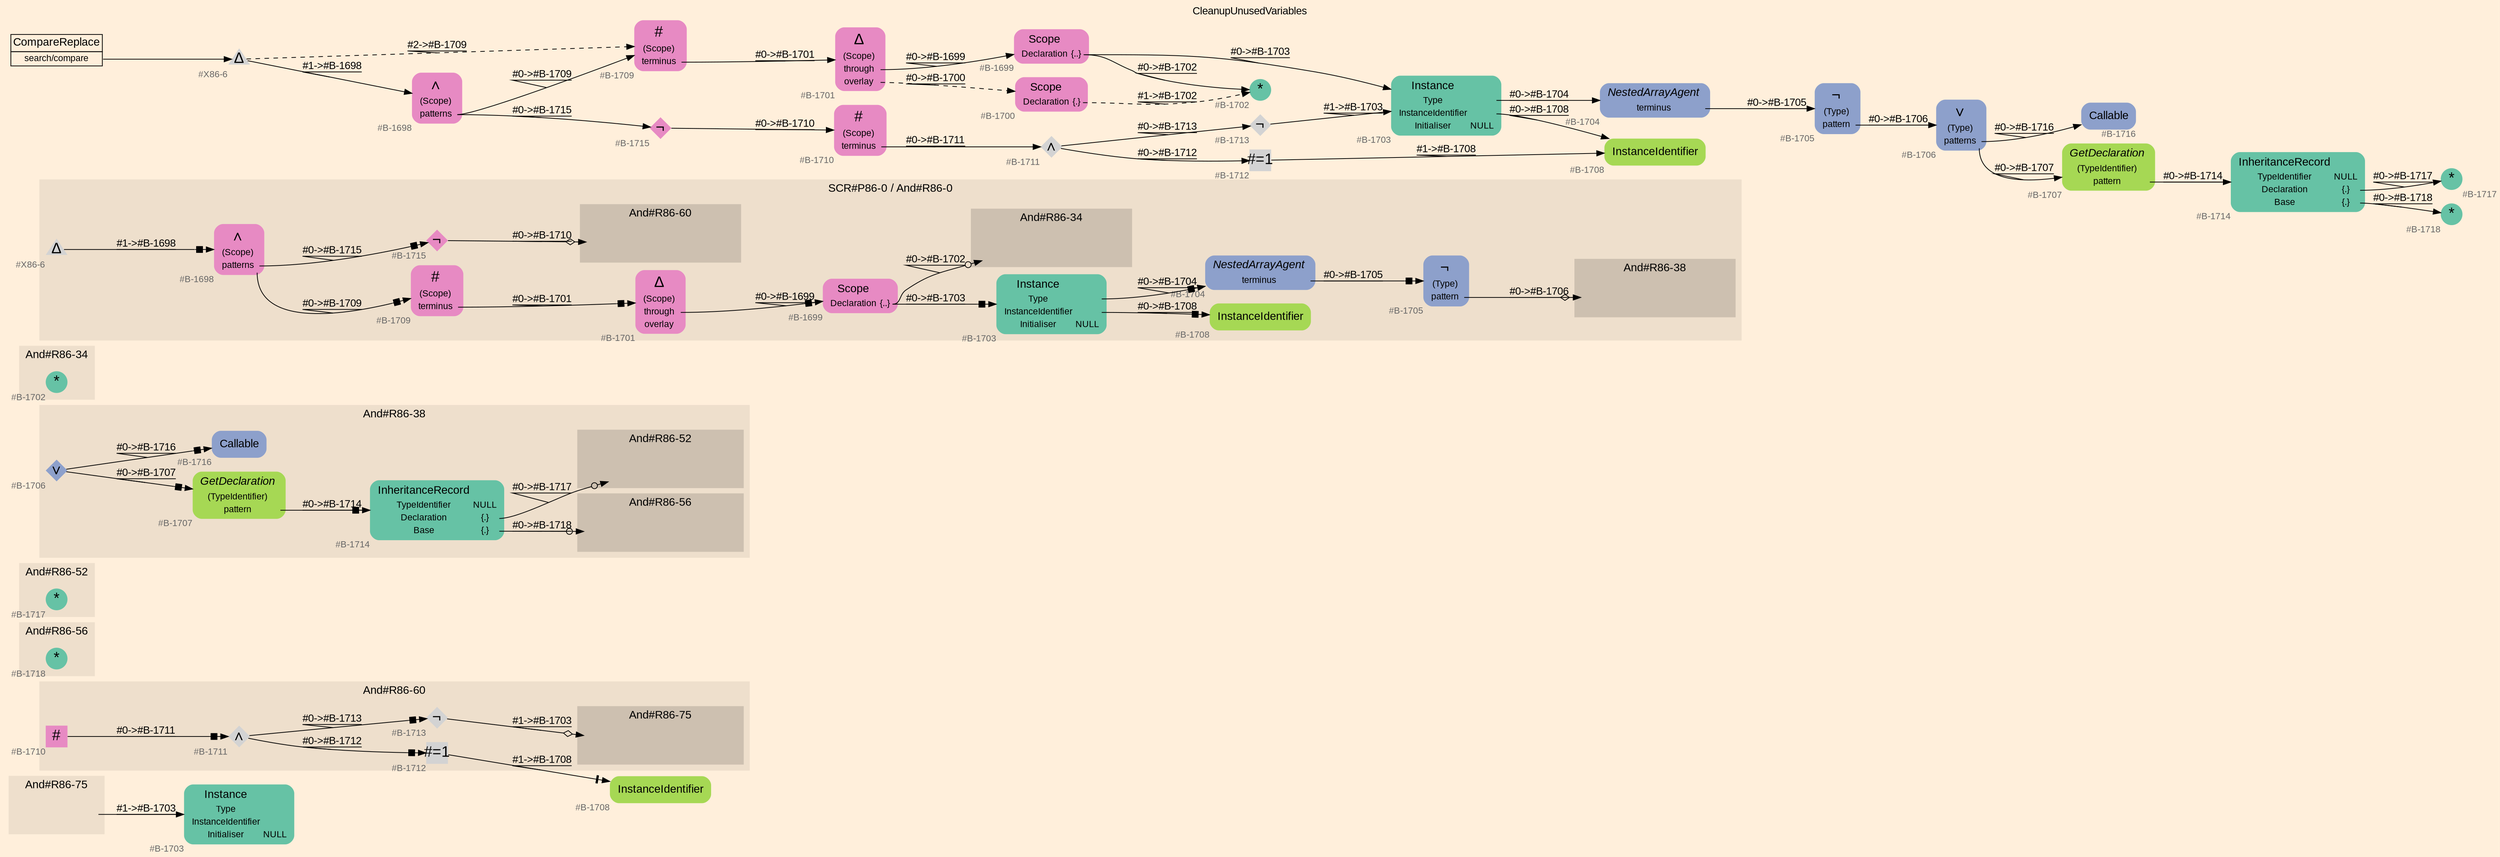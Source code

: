 digraph "CleanupUnusedVariables" {
label = "CleanupUnusedVariables"
labelloc = t
graph [
    rankdir = "LR"
    ranksep = 0.3
    bgcolor = antiquewhite1
    color = black
    fontcolor = black
    fontname = "Arial"
];
node [
    fontname = "Arial"
];
edge [
    fontname = "Arial"
];

// -------------------- figure And#R86-75 --------------------
// -------- region And#R86-75 ----------
subgraph "clusterAnd#R86-75" {
    label = "And#R86-75"
    style = "filled"
    color = antiquewhite2
    fontsize = "15"
    // -------- block And#R86-75/IRIP ----------
    "And#R86-75/IRIP" [
        fontsize = "12"
        fontcolor = grey40
        shape = "none"
        style = "invisible"
    ];
    
}

// -------- block And#R86-75/#B-1703 ----------
"And#R86-75/#B-1703" [
    fillcolor = "/set28/1"
    xlabel = "#B-1703"
    fontsize = "12"
    fontcolor = grey40
    shape = "plaintext"
    label = <<TABLE BORDER="0" CELLBORDER="0" CELLSPACING="0">
     <TR><TD><FONT COLOR="black" POINT-SIZE="15">Instance</FONT></TD></TR>
     <TR><TD><FONT COLOR="black" POINT-SIZE="12">Type</FONT></TD><TD PORT="port0"></TD></TR>
     <TR><TD><FONT COLOR="black" POINT-SIZE="12">InstanceIdentifier</FONT></TD><TD PORT="port1"></TD></TR>
     <TR><TD><FONT COLOR="black" POINT-SIZE="12">Initialiser</FONT></TD><TD PORT="port2"><FONT COLOR="black" POINT-SIZE="12">NULL</FONT></TD></TR>
    </TABLE>>
    style = "rounded,filled"
];

"And#R86-75/IRIP" -> "And#R86-75/#B-1703" [
    label = "#1-&gt;#B-1703"
    decorate = true
    color = black
    fontcolor = black
];


// -------------------- figure And#R86-60 --------------------
// -------- region And#R86-60 ----------
subgraph "clusterAnd#R86-60" {
    label = "And#R86-60"
    style = "filled"
    color = antiquewhite2
    fontsize = "15"
    // -------- block And#R86-60/#B-1710 ----------
    "And#R86-60/#B-1710" [
        fillcolor = "/set28/4"
        xlabel = "#B-1710"
        fontsize = "12"
        fontcolor = grey40
        shape = "square"
        label = <<FONT COLOR="black" POINT-SIZE="20">#</FONT>>
        style = "filled"
        penwidth = 0.0
        fixedsize = true
        width = 0.4
        height = 0.4
    ];
    
    // -------- block And#R86-60/#B-1711 ----------
    "And#R86-60/#B-1711" [
        xlabel = "#B-1711"
        fontsize = "12"
        fontcolor = grey40
        shape = "diamond"
        label = <<FONT COLOR="black" POINT-SIZE="20">∧</FONT>>
        style = "filled"
        penwidth = 0.0
        fixedsize = true
        width = 0.4
        height = 0.4
    ];
    
    // -------- block And#R86-60/#B-1712 ----------
    "And#R86-60/#B-1712" [
        xlabel = "#B-1712"
        fontsize = "12"
        fontcolor = grey40
        shape = "square"
        label = <<FONT COLOR="black" POINT-SIZE="20">#=1</FONT>>
        style = "filled"
        penwidth = 0.0
        fixedsize = true
        width = 0.4
        height = 0.4
    ];
    
    // -------- block And#R86-60/#B-1713 ----------
    "And#R86-60/#B-1713" [
        xlabel = "#B-1713"
        fontsize = "12"
        fontcolor = grey40
        shape = "diamond"
        label = <<FONT COLOR="black" POINT-SIZE="20">¬</FONT>>
        style = "filled"
        penwidth = 0.0
        fixedsize = true
        width = 0.4
        height = 0.4
    ];
    
    // -------- region And#R86-60/And#R86-75 ----------
    subgraph "clusterAnd#R86-60/And#R86-75" {
        label = "And#R86-75"
        style = "filled"
        color = antiquewhite3
        fontsize = "15"
        // -------- block And#R86-60/And#R86-75/#B-1703 ----------
        "And#R86-60/And#R86-75/#B-1703" [
            fillcolor = "/set28/1"
            xlabel = "#B-1703"
            fontsize = "12"
            fontcolor = grey40
            shape = "none"
            style = "invisible"
        ];
        
    }
    
}

// -------- block And#R86-60/#B-1708 ----------
"And#R86-60/#B-1708" [
    fillcolor = "/set28/5"
    xlabel = "#B-1708"
    fontsize = "12"
    fontcolor = grey40
    shape = "plaintext"
    label = <<TABLE BORDER="0" CELLBORDER="0" CELLSPACING="0">
     <TR><TD><FONT COLOR="black" POINT-SIZE="15">InstanceIdentifier</FONT></TD></TR>
    </TABLE>>
    style = "rounded,filled"
];

"And#R86-60/#B-1710" -> "And#R86-60/#B-1711" [
    arrowhead="normalnonebox"
    label = "#0-&gt;#B-1711"
    decorate = true
    color = black
    fontcolor = black
];

"And#R86-60/#B-1711" -> "And#R86-60/#B-1712" [
    arrowhead="normalnonebox"
    label = "#0-&gt;#B-1712"
    decorate = true
    color = black
    fontcolor = black
];

"And#R86-60/#B-1711" -> "And#R86-60/#B-1713" [
    arrowhead="normalnonebox"
    label = "#0-&gt;#B-1713"
    decorate = true
    color = black
    fontcolor = black
];

"And#R86-60/#B-1712" -> "And#R86-60/#B-1708" [
    arrowhead="normalnonetee"
    label = "#1-&gt;#B-1708"
    decorate = true
    color = black
    fontcolor = black
];

"And#R86-60/#B-1713" -> "And#R86-60/And#R86-75/#B-1703" [
    arrowhead="normalnoneodiamond"
    label = "#1-&gt;#B-1703"
    decorate = true
    color = black
    fontcolor = black
];


// -------------------- figure And#R86-56 --------------------
// -------- region And#R86-56 ----------
subgraph "clusterAnd#R86-56" {
    label = "And#R86-56"
    style = "filled"
    color = antiquewhite2
    fontsize = "15"
    // -------- block And#R86-56/#B-1718 ----------
    "And#R86-56/#B-1718" [
        fillcolor = "/set28/1"
        xlabel = "#B-1718"
        fontsize = "12"
        fontcolor = grey40
        shape = "circle"
        label = <<FONT COLOR="black" POINT-SIZE="20">*</FONT>>
        style = "filled"
        penwidth = 0.0
        fixedsize = true
        width = 0.4
        height = 0.4
    ];
    
}


// -------------------- figure And#R86-52 --------------------
// -------- region And#R86-52 ----------
subgraph "clusterAnd#R86-52" {
    label = "And#R86-52"
    style = "filled"
    color = antiquewhite2
    fontsize = "15"
    // -------- block And#R86-52/#B-1717 ----------
    "And#R86-52/#B-1717" [
        fillcolor = "/set28/1"
        xlabel = "#B-1717"
        fontsize = "12"
        fontcolor = grey40
        shape = "circle"
        label = <<FONT COLOR="black" POINT-SIZE="20">*</FONT>>
        style = "filled"
        penwidth = 0.0
        fixedsize = true
        width = 0.4
        height = 0.4
    ];
    
}


// -------------------- figure And#R86-38 --------------------
// -------- region And#R86-38 ----------
subgraph "clusterAnd#R86-38" {
    label = "And#R86-38"
    style = "filled"
    color = antiquewhite2
    fontsize = "15"
    // -------- block And#R86-38/#B-1706 ----------
    "And#R86-38/#B-1706" [
        fillcolor = "/set28/3"
        xlabel = "#B-1706"
        fontsize = "12"
        fontcolor = grey40
        shape = "diamond"
        label = <<FONT COLOR="black" POINT-SIZE="20">∨</FONT>>
        style = "filled"
        penwidth = 0.0
        fixedsize = true
        width = 0.4
        height = 0.4
    ];
    
    // -------- block And#R86-38/#B-1707 ----------
    "And#R86-38/#B-1707" [
        fillcolor = "/set28/5"
        xlabel = "#B-1707"
        fontsize = "12"
        fontcolor = grey40
        shape = "plaintext"
        label = <<TABLE BORDER="0" CELLBORDER="0" CELLSPACING="0">
         <TR><TD><FONT COLOR="black" POINT-SIZE="15"><I>GetDeclaration</I></FONT></TD></TR>
         <TR><TD><FONT COLOR="black" POINT-SIZE="12">(TypeIdentifier)</FONT></TD><TD PORT="port0"></TD></TR>
         <TR><TD><FONT COLOR="black" POINT-SIZE="12">pattern</FONT></TD><TD PORT="port1"></TD></TR>
        </TABLE>>
        style = "rounded,filled"
    ];
    
    // -------- block And#R86-38/#B-1714 ----------
    "And#R86-38/#B-1714" [
        fillcolor = "/set28/1"
        xlabel = "#B-1714"
        fontsize = "12"
        fontcolor = grey40
        shape = "plaintext"
        label = <<TABLE BORDER="0" CELLBORDER="0" CELLSPACING="0">
         <TR><TD><FONT COLOR="black" POINT-SIZE="15">InheritanceRecord</FONT></TD></TR>
         <TR><TD><FONT COLOR="black" POINT-SIZE="12">TypeIdentifier</FONT></TD><TD PORT="port0"><FONT COLOR="black" POINT-SIZE="12">NULL</FONT></TD></TR>
         <TR><TD><FONT COLOR="black" POINT-SIZE="12">Declaration</FONT></TD><TD PORT="port1"><FONT COLOR="black" POINT-SIZE="12">{.}</FONT></TD></TR>
         <TR><TD><FONT COLOR="black" POINT-SIZE="12">Base</FONT></TD><TD PORT="port2"><FONT COLOR="black" POINT-SIZE="12">{.}</FONT></TD></TR>
        </TABLE>>
        style = "rounded,filled"
    ];
    
    // -------- block And#R86-38/#B-1716 ----------
    "And#R86-38/#B-1716" [
        fillcolor = "/set28/3"
        xlabel = "#B-1716"
        fontsize = "12"
        fontcolor = grey40
        shape = "plaintext"
        label = <<TABLE BORDER="0" CELLBORDER="0" CELLSPACING="0">
         <TR><TD><FONT COLOR="black" POINT-SIZE="15">Callable</FONT></TD></TR>
        </TABLE>>
        style = "rounded,filled"
    ];
    
    // -------- region And#R86-38/And#R86-52 ----------
    subgraph "clusterAnd#R86-38/And#R86-52" {
        label = "And#R86-52"
        style = "filled"
        color = antiquewhite3
        fontsize = "15"
        // -------- block And#R86-38/And#R86-52/#B-1717 ----------
        "And#R86-38/And#R86-52/#B-1717" [
            fillcolor = "/set28/1"
            xlabel = "#B-1717"
            fontsize = "12"
            fontcolor = grey40
            shape = "none"
            style = "invisible"
        ];
        
    }
    
    // -------- region And#R86-38/And#R86-56 ----------
    subgraph "clusterAnd#R86-38/And#R86-56" {
        label = "And#R86-56"
        style = "filled"
        color = antiquewhite3
        fontsize = "15"
        // -------- block And#R86-38/And#R86-56/#B-1718 ----------
        "And#R86-38/And#R86-56/#B-1718" [
            fillcolor = "/set28/1"
            xlabel = "#B-1718"
            fontsize = "12"
            fontcolor = grey40
            shape = "none"
            style = "invisible"
        ];
        
    }
    
}

"And#R86-38/#B-1706" -> "And#R86-38/#B-1716" [
    arrowhead="normalnonebox"
    label = "#0-&gt;#B-1716"
    decorate = true
    color = black
    fontcolor = black
];

"And#R86-38/#B-1706" -> "And#R86-38/#B-1707" [
    arrowhead="normalnonebox"
    label = "#0-&gt;#B-1707"
    decorate = true
    color = black
    fontcolor = black
];

"And#R86-38/#B-1707":port1 -> "And#R86-38/#B-1714" [
    arrowhead="normalnonebox"
    label = "#0-&gt;#B-1714"
    decorate = true
    color = black
    fontcolor = black
];

"And#R86-38/#B-1714":port1 -> "And#R86-38/And#R86-52/#B-1717" [
    arrowhead="normalnoneodot"
    label = "#0-&gt;#B-1717"
    decorate = true
    color = black
    fontcolor = black
];

"And#R86-38/#B-1714":port2 -> "And#R86-38/And#R86-56/#B-1718" [
    arrowhead="normalnoneodot"
    label = "#0-&gt;#B-1718"
    decorate = true
    color = black
    fontcolor = black
];


// -------------------- figure And#R86-34 --------------------
// -------- region And#R86-34 ----------
subgraph "clusterAnd#R86-34" {
    label = "And#R86-34"
    style = "filled"
    color = antiquewhite2
    fontsize = "15"
    // -------- block And#R86-34/#B-1702 ----------
    "And#R86-34/#B-1702" [
        fillcolor = "/set28/1"
        xlabel = "#B-1702"
        fontsize = "12"
        fontcolor = grey40
        shape = "circle"
        label = <<FONT COLOR="black" POINT-SIZE="20">*</FONT>>
        style = "filled"
        penwidth = 0.0
        fixedsize = true
        width = 0.4
        height = 0.4
    ];
    
}


// -------------------- figure And#R86-0 --------------------
// -------- region And#R86-0 ----------
subgraph "clusterAnd#R86-0" {
    label = "SCR#P86-0 / And#R86-0"
    style = "filled"
    color = antiquewhite2
    fontsize = "15"
    // -------- block And#R86-0/#B-1698 ----------
    "And#R86-0/#B-1698" [
        fillcolor = "/set28/4"
        xlabel = "#B-1698"
        fontsize = "12"
        fontcolor = grey40
        shape = "plaintext"
        label = <<TABLE BORDER="0" CELLBORDER="0" CELLSPACING="0">
         <TR><TD><FONT COLOR="black" POINT-SIZE="20">∧</FONT></TD></TR>
         <TR><TD><FONT COLOR="black" POINT-SIZE="12">(Scope)</FONT></TD><TD PORT="port0"></TD></TR>
         <TR><TD><FONT COLOR="black" POINT-SIZE="12">patterns</FONT></TD><TD PORT="port1"></TD></TR>
        </TABLE>>
        style = "rounded,filled"
    ];
    
    // -------- block And#R86-0/#B-1699 ----------
    "And#R86-0/#B-1699" [
        fillcolor = "/set28/4"
        xlabel = "#B-1699"
        fontsize = "12"
        fontcolor = grey40
        shape = "plaintext"
        label = <<TABLE BORDER="0" CELLBORDER="0" CELLSPACING="0">
         <TR><TD><FONT COLOR="black" POINT-SIZE="15">Scope</FONT></TD></TR>
         <TR><TD><FONT COLOR="black" POINT-SIZE="12">Declaration</FONT></TD><TD PORT="port0"><FONT COLOR="black" POINT-SIZE="12">{..}</FONT></TD></TR>
        </TABLE>>
        style = "rounded,filled"
    ];
    
    // -------- block And#R86-0/#B-1701 ----------
    "And#R86-0/#B-1701" [
        fillcolor = "/set28/4"
        xlabel = "#B-1701"
        fontsize = "12"
        fontcolor = grey40
        shape = "plaintext"
        label = <<TABLE BORDER="0" CELLBORDER="0" CELLSPACING="0">
         <TR><TD><FONT COLOR="black" POINT-SIZE="20">Δ</FONT></TD></TR>
         <TR><TD><FONT COLOR="black" POINT-SIZE="12">(Scope)</FONT></TD><TD PORT="port0"></TD></TR>
         <TR><TD><FONT COLOR="black" POINT-SIZE="12">through</FONT></TD><TD PORT="port1"></TD></TR>
         <TR><TD><FONT COLOR="black" POINT-SIZE="12">overlay</FONT></TD><TD PORT="port2"></TD></TR>
        </TABLE>>
        style = "rounded,filled"
    ];
    
    // -------- block And#R86-0/#B-1703 ----------
    "And#R86-0/#B-1703" [
        fillcolor = "/set28/1"
        xlabel = "#B-1703"
        fontsize = "12"
        fontcolor = grey40
        shape = "plaintext"
        label = <<TABLE BORDER="0" CELLBORDER="0" CELLSPACING="0">
         <TR><TD><FONT COLOR="black" POINT-SIZE="15">Instance</FONT></TD></TR>
         <TR><TD><FONT COLOR="black" POINT-SIZE="12">Type</FONT></TD><TD PORT="port0"></TD></TR>
         <TR><TD><FONT COLOR="black" POINT-SIZE="12">InstanceIdentifier</FONT></TD><TD PORT="port1"></TD></TR>
         <TR><TD><FONT COLOR="black" POINT-SIZE="12">Initialiser</FONT></TD><TD PORT="port2"><FONT COLOR="black" POINT-SIZE="12">NULL</FONT></TD></TR>
        </TABLE>>
        style = "rounded,filled"
    ];
    
    // -------- block And#R86-0/#B-1704 ----------
    "And#R86-0/#B-1704" [
        fillcolor = "/set28/3"
        xlabel = "#B-1704"
        fontsize = "12"
        fontcolor = grey40
        shape = "plaintext"
        label = <<TABLE BORDER="0" CELLBORDER="0" CELLSPACING="0">
         <TR><TD><FONT COLOR="black" POINT-SIZE="15"><I>NestedArrayAgent</I></FONT></TD></TR>
         <TR><TD><FONT COLOR="black" POINT-SIZE="12">terminus</FONT></TD><TD PORT="port0"></TD></TR>
        </TABLE>>
        style = "rounded,filled"
    ];
    
    // -------- block And#R86-0/#B-1705 ----------
    "And#R86-0/#B-1705" [
        fillcolor = "/set28/3"
        xlabel = "#B-1705"
        fontsize = "12"
        fontcolor = grey40
        shape = "plaintext"
        label = <<TABLE BORDER="0" CELLBORDER="0" CELLSPACING="0">
         <TR><TD><FONT COLOR="black" POINT-SIZE="20">¬</FONT></TD></TR>
         <TR><TD><FONT COLOR="black" POINT-SIZE="12">(Type)</FONT></TD><TD PORT="port0"></TD></TR>
         <TR><TD><FONT COLOR="black" POINT-SIZE="12">pattern</FONT></TD><TD PORT="port1"></TD></TR>
        </TABLE>>
        style = "rounded,filled"
    ];
    
    // -------- block And#R86-0/#B-1708 ----------
    "And#R86-0/#B-1708" [
        fillcolor = "/set28/5"
        xlabel = "#B-1708"
        fontsize = "12"
        fontcolor = grey40
        shape = "plaintext"
        label = <<TABLE BORDER="0" CELLBORDER="0" CELLSPACING="0">
         <TR><TD><FONT COLOR="black" POINT-SIZE="15">InstanceIdentifier</FONT></TD></TR>
        </TABLE>>
        style = "rounded,filled"
    ];
    
    // -------- block And#R86-0/#B-1709 ----------
    "And#R86-0/#B-1709" [
        fillcolor = "/set28/4"
        xlabel = "#B-1709"
        fontsize = "12"
        fontcolor = grey40
        shape = "plaintext"
        label = <<TABLE BORDER="0" CELLBORDER="0" CELLSPACING="0">
         <TR><TD><FONT COLOR="black" POINT-SIZE="20">#</FONT></TD></TR>
         <TR><TD><FONT COLOR="black" POINT-SIZE="12">(Scope)</FONT></TD><TD PORT="port0"></TD></TR>
         <TR><TD><FONT COLOR="black" POINT-SIZE="12">terminus</FONT></TD><TD PORT="port1"></TD></TR>
        </TABLE>>
        style = "rounded,filled"
    ];
    
    // -------- block And#R86-0/#B-1715 ----------
    "And#R86-0/#B-1715" [
        fillcolor = "/set28/4"
        xlabel = "#B-1715"
        fontsize = "12"
        fontcolor = grey40
        shape = "diamond"
        label = <<FONT COLOR="black" POINT-SIZE="20">¬</FONT>>
        style = "filled"
        penwidth = 0.0
        fixedsize = true
        width = 0.4
        height = 0.4
    ];
    
    // -------- block And#R86-0/#X86-6 ----------
    "And#R86-0/#X86-6" [
        xlabel = "#X86-6"
        fontsize = "12"
        fontcolor = grey40
        shape = "triangle"
        label = <<FONT COLOR="black" POINT-SIZE="20">Δ</FONT>>
        style = "filled"
        penwidth = 0.0
        fixedsize = true
        width = 0.4
        height = 0.4
    ];
    
    // -------- region And#R86-0/And#R86-34 ----------
    subgraph "clusterAnd#R86-0/And#R86-34" {
        label = "And#R86-34"
        style = "filled"
        color = antiquewhite3
        fontsize = "15"
        // -------- block And#R86-0/And#R86-34/#B-1702 ----------
        "And#R86-0/And#R86-34/#B-1702" [
            fillcolor = "/set28/1"
            xlabel = "#B-1702"
            fontsize = "12"
            fontcolor = grey40
            shape = "none"
            style = "invisible"
        ];
        
    }
    
    // -------- region And#R86-0/And#R86-38 ----------
    subgraph "clusterAnd#R86-0/And#R86-38" {
        label = "And#R86-38"
        style = "filled"
        color = antiquewhite3
        fontsize = "15"
        // -------- block And#R86-0/And#R86-38/#B-1706 ----------
        "And#R86-0/And#R86-38/#B-1706" [
            fillcolor = "/set28/3"
            xlabel = "#B-1706"
            fontsize = "12"
            fontcolor = grey40
            shape = "none"
            style = "invisible"
        ];
        
    }
    
    // -------- region And#R86-0/And#R86-60 ----------
    subgraph "clusterAnd#R86-0/And#R86-60" {
        label = "And#R86-60"
        style = "filled"
        color = antiquewhite3
        fontsize = "15"
        // -------- block And#R86-0/And#R86-60/#B-1710 ----------
        "And#R86-0/And#R86-60/#B-1710" [
            fillcolor = "/set28/4"
            xlabel = "#B-1710"
            fontsize = "12"
            fontcolor = grey40
            shape = "none"
            style = "invisible"
        ];
        
    }
    
}

"And#R86-0/#B-1698":port1 -> "And#R86-0/#B-1709" [
    arrowhead="normalnonebox"
    label = "#0-&gt;#B-1709"
    decorate = true
    color = black
    fontcolor = black
];

"And#R86-0/#B-1698":port1 -> "And#R86-0/#B-1715" [
    arrowhead="normalnonebox"
    label = "#0-&gt;#B-1715"
    decorate = true
    color = black
    fontcolor = black
];

"And#R86-0/#B-1699":port0 -> "And#R86-0/#B-1703" [
    arrowhead="normalnonebox"
    label = "#0-&gt;#B-1703"
    decorate = true
    color = black
    fontcolor = black
];

"And#R86-0/#B-1699":port0 -> "And#R86-0/And#R86-34/#B-1702" [
    arrowhead="normalnoneodot"
    label = "#0-&gt;#B-1702"
    decorate = true
    color = black
    fontcolor = black
];

"And#R86-0/#B-1701":port1 -> "And#R86-0/#B-1699" [
    arrowhead="normalnonebox"
    label = "#0-&gt;#B-1699"
    decorate = true
    color = black
    fontcolor = black
];

"And#R86-0/#B-1703":port0 -> "And#R86-0/#B-1704" [
    arrowhead="normalnonebox"
    label = "#0-&gt;#B-1704"
    decorate = true
    color = black
    fontcolor = black
];

"And#R86-0/#B-1703":port1 -> "And#R86-0/#B-1708" [
    arrowhead="normalnonebox"
    label = "#0-&gt;#B-1708"
    decorate = true
    color = black
    fontcolor = black
];

"And#R86-0/#B-1704":port0 -> "And#R86-0/#B-1705" [
    arrowhead="normalnonebox"
    label = "#0-&gt;#B-1705"
    decorate = true
    color = black
    fontcolor = black
];

"And#R86-0/#B-1705":port1 -> "And#R86-0/And#R86-38/#B-1706" [
    arrowhead="normalnoneodiamond"
    label = "#0-&gt;#B-1706"
    decorate = true
    color = black
    fontcolor = black
];

"And#R86-0/#B-1709":port1 -> "And#R86-0/#B-1701" [
    arrowhead="normalnonebox"
    label = "#0-&gt;#B-1701"
    decorate = true
    color = black
    fontcolor = black
];

"And#R86-0/#B-1715" -> "And#R86-0/And#R86-60/#B-1710" [
    arrowhead="normalnoneodiamond"
    label = "#0-&gt;#B-1710"
    decorate = true
    color = black
    fontcolor = black
];

"And#R86-0/#X86-6" -> "And#R86-0/#B-1698" [
    arrowhead="normalnonebox"
    label = "#1-&gt;#B-1698"
    decorate = true
    color = black
    fontcolor = black
];


// -------------------- transformation figure --------------------
// -------- block CR#X86-7 ----------
"CR#X86-7" [
    fillcolor = antiquewhite1
    fontsize = "12"
    fontcolor = grey40
    shape = "plaintext"
    label = <<TABLE BORDER="0" CELLBORDER="1" CELLSPACING="0">
     <TR><TD><FONT COLOR="black" POINT-SIZE="15">CompareReplace</FONT></TD></TR>
     <TR><TD PORT="port0"><FONT COLOR="black" POINT-SIZE="12">search/compare</FONT></TD></TR>
    </TABLE>>
    style = "filled"
    color = black
];

// -------- block #X86-6 ----------
"#X86-6" [
    xlabel = "#X86-6"
    fontsize = "12"
    fontcolor = grey40
    shape = "triangle"
    label = <<FONT COLOR="black" POINT-SIZE="20">Δ</FONT>>
    style = "filled"
    penwidth = 0.0
    fixedsize = true
    width = 0.4
    height = 0.4
];

// -------- block #B-1698 ----------
"#B-1698" [
    fillcolor = "/set28/4"
    xlabel = "#B-1698"
    fontsize = "12"
    fontcolor = grey40
    shape = "plaintext"
    label = <<TABLE BORDER="0" CELLBORDER="0" CELLSPACING="0">
     <TR><TD><FONT COLOR="black" POINT-SIZE="20">∧</FONT></TD></TR>
     <TR><TD><FONT COLOR="black" POINT-SIZE="12">(Scope)</FONT></TD><TD PORT="port0"></TD></TR>
     <TR><TD><FONT COLOR="black" POINT-SIZE="12">patterns</FONT></TD><TD PORT="port1"></TD></TR>
    </TABLE>>
    style = "rounded,filled"
];

// -------- block #B-1709 ----------
"#B-1709" [
    fillcolor = "/set28/4"
    xlabel = "#B-1709"
    fontsize = "12"
    fontcolor = grey40
    shape = "plaintext"
    label = <<TABLE BORDER="0" CELLBORDER="0" CELLSPACING="0">
     <TR><TD><FONT COLOR="black" POINT-SIZE="20">#</FONT></TD></TR>
     <TR><TD><FONT COLOR="black" POINT-SIZE="12">(Scope)</FONT></TD><TD PORT="port0"></TD></TR>
     <TR><TD><FONT COLOR="black" POINT-SIZE="12">terminus</FONT></TD><TD PORT="port1"></TD></TR>
    </TABLE>>
    style = "rounded,filled"
];

// -------- block #B-1701 ----------
"#B-1701" [
    fillcolor = "/set28/4"
    xlabel = "#B-1701"
    fontsize = "12"
    fontcolor = grey40
    shape = "plaintext"
    label = <<TABLE BORDER="0" CELLBORDER="0" CELLSPACING="0">
     <TR><TD><FONT COLOR="black" POINT-SIZE="20">Δ</FONT></TD></TR>
     <TR><TD><FONT COLOR="black" POINT-SIZE="12">(Scope)</FONT></TD><TD PORT="port0"></TD></TR>
     <TR><TD><FONT COLOR="black" POINT-SIZE="12">through</FONT></TD><TD PORT="port1"></TD></TR>
     <TR><TD><FONT COLOR="black" POINT-SIZE="12">overlay</FONT></TD><TD PORT="port2"></TD></TR>
    </TABLE>>
    style = "rounded,filled"
];

// -------- block #B-1699 ----------
"#B-1699" [
    fillcolor = "/set28/4"
    xlabel = "#B-1699"
    fontsize = "12"
    fontcolor = grey40
    shape = "plaintext"
    label = <<TABLE BORDER="0" CELLBORDER="0" CELLSPACING="0">
     <TR><TD><FONT COLOR="black" POINT-SIZE="15">Scope</FONT></TD></TR>
     <TR><TD><FONT COLOR="black" POINT-SIZE="12">Declaration</FONT></TD><TD PORT="port0"><FONT COLOR="black" POINT-SIZE="12">{..}</FONT></TD></TR>
    </TABLE>>
    style = "rounded,filled"
];

// -------- block #B-1703 ----------
"#B-1703" [
    fillcolor = "/set28/1"
    xlabel = "#B-1703"
    fontsize = "12"
    fontcolor = grey40
    shape = "plaintext"
    label = <<TABLE BORDER="0" CELLBORDER="0" CELLSPACING="0">
     <TR><TD><FONT COLOR="black" POINT-SIZE="15">Instance</FONT></TD></TR>
     <TR><TD><FONT COLOR="black" POINT-SIZE="12">Type</FONT></TD><TD PORT="port0"></TD></TR>
     <TR><TD><FONT COLOR="black" POINT-SIZE="12">InstanceIdentifier</FONT></TD><TD PORT="port1"></TD></TR>
     <TR><TD><FONT COLOR="black" POINT-SIZE="12">Initialiser</FONT></TD><TD PORT="port2"><FONT COLOR="black" POINT-SIZE="12">NULL</FONT></TD></TR>
    </TABLE>>
    style = "rounded,filled"
];

// -------- block #B-1704 ----------
"#B-1704" [
    fillcolor = "/set28/3"
    xlabel = "#B-1704"
    fontsize = "12"
    fontcolor = grey40
    shape = "plaintext"
    label = <<TABLE BORDER="0" CELLBORDER="0" CELLSPACING="0">
     <TR><TD><FONT COLOR="black" POINT-SIZE="15"><I>NestedArrayAgent</I></FONT></TD></TR>
     <TR><TD><FONT COLOR="black" POINT-SIZE="12">terminus</FONT></TD><TD PORT="port0"></TD></TR>
    </TABLE>>
    style = "rounded,filled"
];

// -------- block #B-1705 ----------
"#B-1705" [
    fillcolor = "/set28/3"
    xlabel = "#B-1705"
    fontsize = "12"
    fontcolor = grey40
    shape = "plaintext"
    label = <<TABLE BORDER="0" CELLBORDER="0" CELLSPACING="0">
     <TR><TD><FONT COLOR="black" POINT-SIZE="20">¬</FONT></TD></TR>
     <TR><TD><FONT COLOR="black" POINT-SIZE="12">(Type)</FONT></TD><TD PORT="port0"></TD></TR>
     <TR><TD><FONT COLOR="black" POINT-SIZE="12">pattern</FONT></TD><TD PORT="port1"></TD></TR>
    </TABLE>>
    style = "rounded,filled"
];

// -------- block #B-1706 ----------
"#B-1706" [
    fillcolor = "/set28/3"
    xlabel = "#B-1706"
    fontsize = "12"
    fontcolor = grey40
    shape = "plaintext"
    label = <<TABLE BORDER="0" CELLBORDER="0" CELLSPACING="0">
     <TR><TD><FONT COLOR="black" POINT-SIZE="20">∨</FONT></TD></TR>
     <TR><TD><FONT COLOR="black" POINT-SIZE="12">(Type)</FONT></TD><TD PORT="port0"></TD></TR>
     <TR><TD><FONT COLOR="black" POINT-SIZE="12">patterns</FONT></TD><TD PORT="port1"></TD></TR>
    </TABLE>>
    style = "rounded,filled"
];

// -------- block #B-1716 ----------
"#B-1716" [
    fillcolor = "/set28/3"
    xlabel = "#B-1716"
    fontsize = "12"
    fontcolor = grey40
    shape = "plaintext"
    label = <<TABLE BORDER="0" CELLBORDER="0" CELLSPACING="0">
     <TR><TD><FONT COLOR="black" POINT-SIZE="15">Callable</FONT></TD></TR>
    </TABLE>>
    style = "rounded,filled"
];

// -------- block #B-1707 ----------
"#B-1707" [
    fillcolor = "/set28/5"
    xlabel = "#B-1707"
    fontsize = "12"
    fontcolor = grey40
    shape = "plaintext"
    label = <<TABLE BORDER="0" CELLBORDER="0" CELLSPACING="0">
     <TR><TD><FONT COLOR="black" POINT-SIZE="15"><I>GetDeclaration</I></FONT></TD></TR>
     <TR><TD><FONT COLOR="black" POINT-SIZE="12">(TypeIdentifier)</FONT></TD><TD PORT="port0"></TD></TR>
     <TR><TD><FONT COLOR="black" POINT-SIZE="12">pattern</FONT></TD><TD PORT="port1"></TD></TR>
    </TABLE>>
    style = "rounded,filled"
];

// -------- block #B-1714 ----------
"#B-1714" [
    fillcolor = "/set28/1"
    xlabel = "#B-1714"
    fontsize = "12"
    fontcolor = grey40
    shape = "plaintext"
    label = <<TABLE BORDER="0" CELLBORDER="0" CELLSPACING="0">
     <TR><TD><FONT COLOR="black" POINT-SIZE="15">InheritanceRecord</FONT></TD></TR>
     <TR><TD><FONT COLOR="black" POINT-SIZE="12">TypeIdentifier</FONT></TD><TD PORT="port0"><FONT COLOR="black" POINT-SIZE="12">NULL</FONT></TD></TR>
     <TR><TD><FONT COLOR="black" POINT-SIZE="12">Declaration</FONT></TD><TD PORT="port1"><FONT COLOR="black" POINT-SIZE="12">{.}</FONT></TD></TR>
     <TR><TD><FONT COLOR="black" POINT-SIZE="12">Base</FONT></TD><TD PORT="port2"><FONT COLOR="black" POINT-SIZE="12">{.}</FONT></TD></TR>
    </TABLE>>
    style = "rounded,filled"
];

// -------- block #B-1717 ----------
"#B-1717" [
    fillcolor = "/set28/1"
    xlabel = "#B-1717"
    fontsize = "12"
    fontcolor = grey40
    shape = "circle"
    label = <<FONT COLOR="black" POINT-SIZE="20">*</FONT>>
    style = "filled"
    penwidth = 0.0
    fixedsize = true
    width = 0.4
    height = 0.4
];

// -------- block #B-1718 ----------
"#B-1718" [
    fillcolor = "/set28/1"
    xlabel = "#B-1718"
    fontsize = "12"
    fontcolor = grey40
    shape = "circle"
    label = <<FONT COLOR="black" POINT-SIZE="20">*</FONT>>
    style = "filled"
    penwidth = 0.0
    fixedsize = true
    width = 0.4
    height = 0.4
];

// -------- block #B-1708 ----------
"#B-1708" [
    fillcolor = "/set28/5"
    xlabel = "#B-1708"
    fontsize = "12"
    fontcolor = grey40
    shape = "plaintext"
    label = <<TABLE BORDER="0" CELLBORDER="0" CELLSPACING="0">
     <TR><TD><FONT COLOR="black" POINT-SIZE="15">InstanceIdentifier</FONT></TD></TR>
    </TABLE>>
    style = "rounded,filled"
];

// -------- block #B-1702 ----------
"#B-1702" [
    fillcolor = "/set28/1"
    xlabel = "#B-1702"
    fontsize = "12"
    fontcolor = grey40
    shape = "circle"
    label = <<FONT COLOR="black" POINT-SIZE="20">*</FONT>>
    style = "filled"
    penwidth = 0.0
    fixedsize = true
    width = 0.4
    height = 0.4
];

// -------- block #B-1700 ----------
"#B-1700" [
    fillcolor = "/set28/4"
    xlabel = "#B-1700"
    fontsize = "12"
    fontcolor = grey40
    shape = "plaintext"
    label = <<TABLE BORDER="0" CELLBORDER="0" CELLSPACING="0">
     <TR><TD><FONT COLOR="black" POINT-SIZE="15">Scope</FONT></TD></TR>
     <TR><TD><FONT COLOR="black" POINT-SIZE="12">Declaration</FONT></TD><TD PORT="port0"><FONT COLOR="black" POINT-SIZE="12">{.}</FONT></TD></TR>
    </TABLE>>
    style = "rounded,filled"
];

// -------- block #B-1715 ----------
"#B-1715" [
    fillcolor = "/set28/4"
    xlabel = "#B-1715"
    fontsize = "12"
    fontcolor = grey40
    shape = "diamond"
    label = <<FONT COLOR="black" POINT-SIZE="20">¬</FONT>>
    style = "filled"
    penwidth = 0.0
    fixedsize = true
    width = 0.4
    height = 0.4
];

// -------- block #B-1710 ----------
"#B-1710" [
    fillcolor = "/set28/4"
    xlabel = "#B-1710"
    fontsize = "12"
    fontcolor = grey40
    shape = "plaintext"
    label = <<TABLE BORDER="0" CELLBORDER="0" CELLSPACING="0">
     <TR><TD><FONT COLOR="black" POINT-SIZE="20">#</FONT></TD></TR>
     <TR><TD><FONT COLOR="black" POINT-SIZE="12">(Scope)</FONT></TD><TD PORT="port0"></TD></TR>
     <TR><TD><FONT COLOR="black" POINT-SIZE="12">terminus</FONT></TD><TD PORT="port1"></TD></TR>
    </TABLE>>
    style = "rounded,filled"
];

// -------- block #B-1711 ----------
"#B-1711" [
    xlabel = "#B-1711"
    fontsize = "12"
    fontcolor = grey40
    shape = "diamond"
    label = <<FONT COLOR="black" POINT-SIZE="20">∧</FONT>>
    style = "filled"
    penwidth = 0.0
    fixedsize = true
    width = 0.4
    height = 0.4
];

// -------- block #B-1712 ----------
"#B-1712" [
    xlabel = "#B-1712"
    fontsize = "12"
    fontcolor = grey40
    shape = "square"
    label = <<FONT COLOR="black" POINT-SIZE="20">#=1</FONT>>
    style = "filled"
    penwidth = 0.0
    fixedsize = true
    width = 0.4
    height = 0.4
];

// -------- block #B-1713 ----------
"#B-1713" [
    xlabel = "#B-1713"
    fontsize = "12"
    fontcolor = grey40
    shape = "diamond"
    label = <<FONT COLOR="black" POINT-SIZE="20">¬</FONT>>
    style = "filled"
    penwidth = 0.0
    fixedsize = true
    width = 0.4
    height = 0.4
];

"CR#X86-7":port0 -> "#X86-6" [
    label = ""
    decorate = true
    color = black
    fontcolor = black
];

"#X86-6" -> "#B-1698" [
    label = "#1-&gt;#B-1698"
    decorate = true
    color = black
    fontcolor = black
];

"#X86-6" -> "#B-1709" [
    style="dashed"
    label = "#2-&gt;#B-1709"
    decorate = true
    color = black
    fontcolor = black
];

"#B-1698":port1 -> "#B-1709" [
    label = "#0-&gt;#B-1709"
    decorate = true
    color = black
    fontcolor = black
];

"#B-1698":port1 -> "#B-1715" [
    label = "#0-&gt;#B-1715"
    decorate = true
    color = black
    fontcolor = black
];

"#B-1709":port1 -> "#B-1701" [
    label = "#0-&gt;#B-1701"
    decorate = true
    color = black
    fontcolor = black
];

"#B-1701":port1 -> "#B-1699" [
    label = "#0-&gt;#B-1699"
    decorate = true
    color = black
    fontcolor = black
];

"#B-1701":port2 -> "#B-1700" [
    style="dashed"
    label = "#0-&gt;#B-1700"
    decorate = true
    color = black
    fontcolor = black
];

"#B-1699":port0 -> "#B-1703" [
    label = "#0-&gt;#B-1703"
    decorate = true
    color = black
    fontcolor = black
];

"#B-1699":port0 -> "#B-1702" [
    label = "#0-&gt;#B-1702"
    decorate = true
    color = black
    fontcolor = black
];

"#B-1703":port0 -> "#B-1704" [
    label = "#0-&gt;#B-1704"
    decorate = true
    color = black
    fontcolor = black
];

"#B-1703":port1 -> "#B-1708" [
    label = "#0-&gt;#B-1708"
    decorate = true
    color = black
    fontcolor = black
];

"#B-1704":port0 -> "#B-1705" [
    label = "#0-&gt;#B-1705"
    decorate = true
    color = black
    fontcolor = black
];

"#B-1705":port1 -> "#B-1706" [
    label = "#0-&gt;#B-1706"
    decorate = true
    color = black
    fontcolor = black
];

"#B-1706":port1 -> "#B-1716" [
    label = "#0-&gt;#B-1716"
    decorate = true
    color = black
    fontcolor = black
];

"#B-1706":port1 -> "#B-1707" [
    label = "#0-&gt;#B-1707"
    decorate = true
    color = black
    fontcolor = black
];

"#B-1707":port1 -> "#B-1714" [
    label = "#0-&gt;#B-1714"
    decorate = true
    color = black
    fontcolor = black
];

"#B-1714":port1 -> "#B-1717" [
    label = "#0-&gt;#B-1717"
    decorate = true
    color = black
    fontcolor = black
];

"#B-1714":port2 -> "#B-1718" [
    label = "#0-&gt;#B-1718"
    decorate = true
    color = black
    fontcolor = black
];

"#B-1700":port0 -> "#B-1702" [
    style="dashed"
    label = "#1-&gt;#B-1702"
    decorate = true
    color = black
    fontcolor = black
];

"#B-1715" -> "#B-1710" [
    label = "#0-&gt;#B-1710"
    decorate = true
    color = black
    fontcolor = black
];

"#B-1710":port1 -> "#B-1711" [
    label = "#0-&gt;#B-1711"
    decorate = true
    color = black
    fontcolor = black
];

"#B-1711" -> "#B-1712" [
    label = "#0-&gt;#B-1712"
    decorate = true
    color = black
    fontcolor = black
];

"#B-1711" -> "#B-1713" [
    label = "#0-&gt;#B-1713"
    decorate = true
    color = black
    fontcolor = black
];

"#B-1712" -> "#B-1708" [
    label = "#1-&gt;#B-1708"
    decorate = true
    color = black
    fontcolor = black
];

"#B-1713" -> "#B-1703" [
    label = "#1-&gt;#B-1703"
    decorate = true
    color = black
    fontcolor = black
];


}
